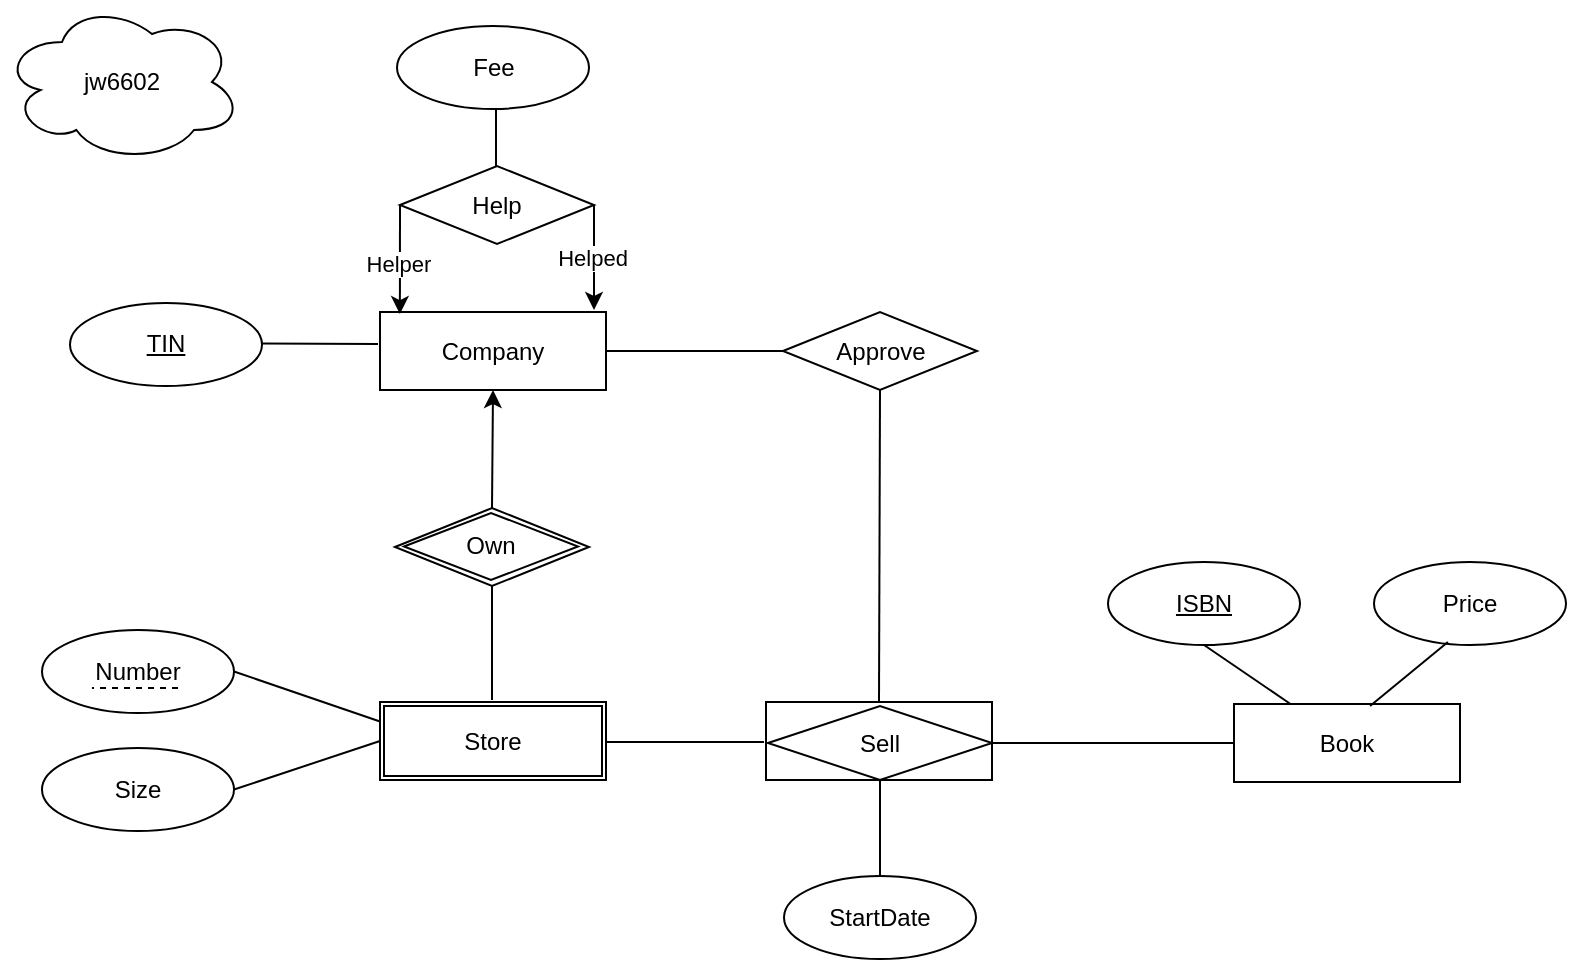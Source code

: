 <mxfile version="15.5.0" type="device"><diagram id="KcgvSHTCboE4x2ObBVBz" name="Page-1"><mxGraphModel dx="946" dy="567" grid="0" gridSize="10" guides="1" tooltips="1" connect="1" arrows="0" fold="1" page="1" pageScale="1" pageWidth="850" pageHeight="1100" math="0" shadow="0"><root><mxCell id="0"/><mxCell id="1" parent="0"/><mxCell id="s2j03w_9j3l06wGRW7c5-1" value="jw6602" style="ellipse;shape=cloud;whiteSpace=wrap;html=1;" parent="1" vertex="1"><mxGeometry x="14" y="15" width="120" height="80" as="geometry"/></mxCell><mxCell id="_MBm1r4P6S9mfRfwaGMA-1" value="Company" style="rounded=0;whiteSpace=wrap;html=1;" parent="1" vertex="1"><mxGeometry x="203" y="170" width="113" height="39" as="geometry"/></mxCell><mxCell id="_MBm1r4P6S9mfRfwaGMA-5" value="" style="endArrow=none;html=1;rounded=0;" parent="1" edge="1"><mxGeometry width="50" height="50" relative="1" as="geometry"><mxPoint x="202" y="186" as="sourcePoint"/><mxPoint x="144" y="185.75" as="targetPoint"/></mxGeometry></mxCell><mxCell id="_MBm1r4P6S9mfRfwaGMA-6" value="&lt;u&gt;TIN&lt;/u&gt;" style="ellipse;whiteSpace=wrap;html=1;" parent="1" vertex="1"><mxGeometry x="48" y="165.5" width="96" height="41.5" as="geometry"/></mxCell><mxCell id="_MBm1r4P6S9mfRfwaGMA-9" value="Help" style="rhombus;whiteSpace=wrap;html=1;direction=north;" parent="1" vertex="1"><mxGeometry x="213" y="97" width="97" height="39" as="geometry"/></mxCell><mxCell id="_MBm1r4P6S9mfRfwaGMA-11" value="" style="endArrow=classic;html=1;rounded=0;exitX=0.5;exitY=1;exitDx=0;exitDy=0;" parent="1" source="_MBm1r4P6S9mfRfwaGMA-9" edge="1"><mxGeometry width="50" height="50" relative="1" as="geometry"><mxPoint x="306" y="107" as="sourcePoint"/><mxPoint x="310" y="169" as="targetPoint"/></mxGeometry></mxCell><mxCell id="ZYV1VbMUK93N2hvK0wS8-2" value="Helped" style="edgeLabel;html=1;align=center;verticalAlign=middle;resizable=0;points=[];" vertex="1" connectable="0" parent="_MBm1r4P6S9mfRfwaGMA-11"><mxGeometry x="-0.029" y="-1" relative="1" as="geometry"><mxPoint y="1" as="offset"/></mxGeometry></mxCell><mxCell id="_MBm1r4P6S9mfRfwaGMA-12" value="" style="endArrow=none;html=1;rounded=0;" parent="1" edge="1"><mxGeometry width="50" height="50" relative="1" as="geometry"><mxPoint x="261" y="97" as="sourcePoint"/><mxPoint x="261" y="67" as="targetPoint"/></mxGeometry></mxCell><mxCell id="_MBm1r4P6S9mfRfwaGMA-13" value="" style="endArrow=classic;html=1;rounded=0;exitX=0.5;exitY=0;exitDx=0;exitDy=0;entryX=0.088;entryY=0.026;entryDx=0;entryDy=0;entryPerimeter=0;" parent="1" source="_MBm1r4P6S9mfRfwaGMA-9" target="_MBm1r4P6S9mfRfwaGMA-1" edge="1"><mxGeometry width="50" height="50" relative="1" as="geometry"><mxPoint x="211" y="118" as="sourcePoint"/><mxPoint x="211" y="163" as="targetPoint"/></mxGeometry></mxCell><mxCell id="ZYV1VbMUK93N2hvK0wS8-1" value="Helper" style="edgeLabel;html=1;align=center;verticalAlign=middle;resizable=0;points=[];" vertex="1" connectable="0" parent="_MBm1r4P6S9mfRfwaGMA-13"><mxGeometry x="0.046" y="-1" relative="1" as="geometry"><mxPoint y="1" as="offset"/></mxGeometry></mxCell><mxCell id="_MBm1r4P6S9mfRfwaGMA-14" value="Fee" style="ellipse;whiteSpace=wrap;html=1;" parent="1" vertex="1"><mxGeometry x="211.5" y="27" width="96" height="41.5" as="geometry"/></mxCell><mxCell id="_MBm1r4P6S9mfRfwaGMA-15" value="" style="rounded=0;whiteSpace=wrap;html=1;" parent="1" vertex="1"><mxGeometry x="203" y="365" width="113" height="39" as="geometry"/></mxCell><mxCell id="_MBm1r4P6S9mfRfwaGMA-16" value="Store" style="rounded=0;whiteSpace=wrap;html=1;" parent="1" vertex="1"><mxGeometry x="205" y="367" width="109" height="35" as="geometry"/></mxCell><mxCell id="_MBm1r4P6S9mfRfwaGMA-17" value="" style="endArrow=classic;html=1;rounded=0;entryX=0.5;entryY=1;entryDx=0;entryDy=0;exitX=1;exitY=0.5;exitDx=0;exitDy=0;" parent="1" source="_MBm1r4P6S9mfRfwaGMA-45" target="_MBm1r4P6S9mfRfwaGMA-1" edge="1"><mxGeometry width="50" height="50" relative="1" as="geometry"><mxPoint x="260" y="257" as="sourcePoint"/><mxPoint x="320" y="242" as="targetPoint"/></mxGeometry></mxCell><mxCell id="_MBm1r4P6S9mfRfwaGMA-20" value="Size" style="ellipse;whiteSpace=wrap;html=1;" parent="1" vertex="1"><mxGeometry x="34" y="388" width="96" height="41.5" as="geometry"/></mxCell><mxCell id="_MBm1r4P6S9mfRfwaGMA-21" value="Number" style="ellipse;whiteSpace=wrap;html=1;" parent="1" vertex="1"><mxGeometry x="34" y="329" width="96" height="41.5" as="geometry"/></mxCell><mxCell id="_MBm1r4P6S9mfRfwaGMA-23" value="" style="endArrow=none;html=1;rounded=0;entryX=1;entryY=0.5;entryDx=0;entryDy=0;exitX=0;exitY=0.25;exitDx=0;exitDy=0;" parent="1" source="_MBm1r4P6S9mfRfwaGMA-15" target="_MBm1r4P6S9mfRfwaGMA-21" edge="1"><mxGeometry width="50" height="50" relative="1" as="geometry"><mxPoint x="270" y="292" as="sourcePoint"/><mxPoint x="320" y="242" as="targetPoint"/></mxGeometry></mxCell><mxCell id="_MBm1r4P6S9mfRfwaGMA-24" value="" style="endArrow=none;html=1;rounded=0;exitX=1;exitY=0.5;exitDx=0;exitDy=0;entryX=0;entryY=0.5;entryDx=0;entryDy=0;" parent="1" source="_MBm1r4P6S9mfRfwaGMA-20" target="_MBm1r4P6S9mfRfwaGMA-15" edge="1"><mxGeometry width="50" height="50" relative="1" as="geometry"><mxPoint x="153" y="347.75" as="sourcePoint"/><mxPoint x="203" y="297.75" as="targetPoint"/></mxGeometry></mxCell><mxCell id="_MBm1r4P6S9mfRfwaGMA-25" value="" style="rounded=0;whiteSpace=wrap;html=1;" parent="1" vertex="1"><mxGeometry x="396" y="365" width="113" height="39" as="geometry"/></mxCell><mxCell id="_MBm1r4P6S9mfRfwaGMA-26" value="Sell" style="rhombus;whiteSpace=wrap;html=1;direction=north;" parent="1" vertex="1"><mxGeometry x="397" y="367" width="112" height="37" as="geometry"/></mxCell><mxCell id="_MBm1r4P6S9mfRfwaGMA-28" value="" style="endArrow=none;html=1;rounded=0;" parent="1" edge="1"><mxGeometry width="50" height="50" relative="1" as="geometry"><mxPoint x="316" y="385" as="sourcePoint"/><mxPoint x="395" y="385" as="targetPoint"/></mxGeometry></mxCell><mxCell id="_MBm1r4P6S9mfRfwaGMA-29" value="Approve" style="rhombus;whiteSpace=wrap;html=1;direction=north;" parent="1" vertex="1"><mxGeometry x="404.5" y="170" width="97" height="39" as="geometry"/></mxCell><mxCell id="_MBm1r4P6S9mfRfwaGMA-30" value="" style="endArrow=none;html=1;rounded=0;entryX=0.5;entryY=0;entryDx=0;entryDy=0;exitX=1;exitY=0.5;exitDx=0;exitDy=0;" parent="1" source="_MBm1r4P6S9mfRfwaGMA-1" target="_MBm1r4P6S9mfRfwaGMA-29" edge="1"><mxGeometry width="50" height="50" relative="1" as="geometry"><mxPoint x="270" y="292" as="sourcePoint"/><mxPoint x="320" y="242" as="targetPoint"/></mxGeometry></mxCell><mxCell id="_MBm1r4P6S9mfRfwaGMA-31" value="" style="endArrow=none;html=1;rounded=0;entryX=0;entryY=0.5;entryDx=0;entryDy=0;exitX=0.5;exitY=0;exitDx=0;exitDy=0;" parent="1" source="_MBm1r4P6S9mfRfwaGMA-25" target="_MBm1r4P6S9mfRfwaGMA-29" edge="1"><mxGeometry width="50" height="50" relative="1" as="geometry"><mxPoint x="445" y="273" as="sourcePoint"/><mxPoint x="320" y="242" as="targetPoint"/></mxGeometry></mxCell><mxCell id="_MBm1r4P6S9mfRfwaGMA-32" value="Book" style="rounded=0;whiteSpace=wrap;html=1;" parent="1" vertex="1"><mxGeometry x="630" y="366" width="113" height="39" as="geometry"/></mxCell><mxCell id="_MBm1r4P6S9mfRfwaGMA-33" value="" style="endArrow=none;html=1;rounded=0;entryX=0;entryY=0.5;entryDx=0;entryDy=0;exitX=0.5;exitY=1;exitDx=0;exitDy=0;" parent="1" source="_MBm1r4P6S9mfRfwaGMA-26" target="_MBm1r4P6S9mfRfwaGMA-32" edge="1"><mxGeometry width="50" height="50" relative="1" as="geometry"><mxPoint x="509" y="293" as="sourcePoint"/><mxPoint x="558" y="259" as="targetPoint"/></mxGeometry></mxCell><mxCell id="_MBm1r4P6S9mfRfwaGMA-36" value="StartDate" style="ellipse;whiteSpace=wrap;html=1;" parent="1" vertex="1"><mxGeometry x="405" y="452" width="96" height="41.5" as="geometry"/></mxCell><mxCell id="_MBm1r4P6S9mfRfwaGMA-38" value="&lt;u&gt;ISBN&lt;/u&gt;" style="ellipse;whiteSpace=wrap;html=1;" parent="1" vertex="1"><mxGeometry x="567" y="295" width="96" height="41.5" as="geometry"/></mxCell><mxCell id="_MBm1r4P6S9mfRfwaGMA-39" value="Price" style="ellipse;whiteSpace=wrap;html=1;" parent="1" vertex="1"><mxGeometry x="700" y="295" width="96" height="41.5" as="geometry"/></mxCell><mxCell id="_MBm1r4P6S9mfRfwaGMA-40" value="" style="endArrow=none;html=1;rounded=0;entryX=0.5;entryY=1;entryDx=0;entryDy=0;exitX=0.25;exitY=0;exitDx=0;exitDy=0;" parent="1" source="_MBm1r4P6S9mfRfwaGMA-32" target="_MBm1r4P6S9mfRfwaGMA-38" edge="1"><mxGeometry width="50" height="50" relative="1" as="geometry"><mxPoint x="621" y="273" as="sourcePoint"/><mxPoint x="648" y="220" as="targetPoint"/></mxGeometry></mxCell><mxCell id="_MBm1r4P6S9mfRfwaGMA-41" value="" style="endArrow=none;html=1;rounded=0;entryX=0.385;entryY=0.964;entryDx=0;entryDy=0;entryPerimeter=0;exitX=0.602;exitY=0.026;exitDx=0;exitDy=0;exitPerimeter=0;" parent="1" source="_MBm1r4P6S9mfRfwaGMA-32" target="_MBm1r4P6S9mfRfwaGMA-39" edge="1"><mxGeometry width="50" height="50" relative="1" as="geometry"><mxPoint x="688" y="272" as="sourcePoint"/><mxPoint x="471" y="242" as="targetPoint"/></mxGeometry></mxCell><mxCell id="_MBm1r4P6S9mfRfwaGMA-43" value="" style="endArrow=none;html=1;rounded=0;dashed=1;strokeWidth=1;" parent="1" edge="1"><mxGeometry width="50" height="50" relative="1" as="geometry"><mxPoint x="102" y="358" as="sourcePoint"/><mxPoint x="59" y="358" as="targetPoint"/></mxGeometry></mxCell><mxCell id="_MBm1r4P6S9mfRfwaGMA-45" value="" style="rhombus;whiteSpace=wrap;html=1;direction=north;" parent="1" vertex="1"><mxGeometry x="210.5" y="268" width="97" height="39" as="geometry"/></mxCell><mxCell id="_MBm1r4P6S9mfRfwaGMA-46" value="" style="endArrow=none;html=1;rounded=0;strokeWidth=1;entryX=0;entryY=0.5;entryDx=0;entryDy=0;" parent="1" target="_MBm1r4P6S9mfRfwaGMA-45" edge="1"><mxGeometry width="50" height="50" relative="1" as="geometry"><mxPoint x="259" y="364" as="sourcePoint"/><mxPoint x="425" y="243" as="targetPoint"/></mxGeometry></mxCell><mxCell id="_MBm1r4P6S9mfRfwaGMA-47" value="" style="endArrow=none;html=1;rounded=0;strokeWidth=1;entryX=0;entryY=0.5;entryDx=0;entryDy=0;exitX=0.5;exitY=0;exitDx=0;exitDy=0;" parent="1" source="_MBm1r4P6S9mfRfwaGMA-36" target="_MBm1r4P6S9mfRfwaGMA-26" edge="1"><mxGeometry width="50" height="50" relative="1" as="geometry"><mxPoint x="375" y="293" as="sourcePoint"/><mxPoint x="425" y="243" as="targetPoint"/></mxGeometry></mxCell><mxCell id="_MBm1r4P6S9mfRfwaGMA-49" value="Own" style="rhombus;whiteSpace=wrap;html=1;direction=north;" parent="1" vertex="1"><mxGeometry x="215" y="270.5" width="87" height="33.5" as="geometry"/></mxCell></root></mxGraphModel></diagram></mxfile>
